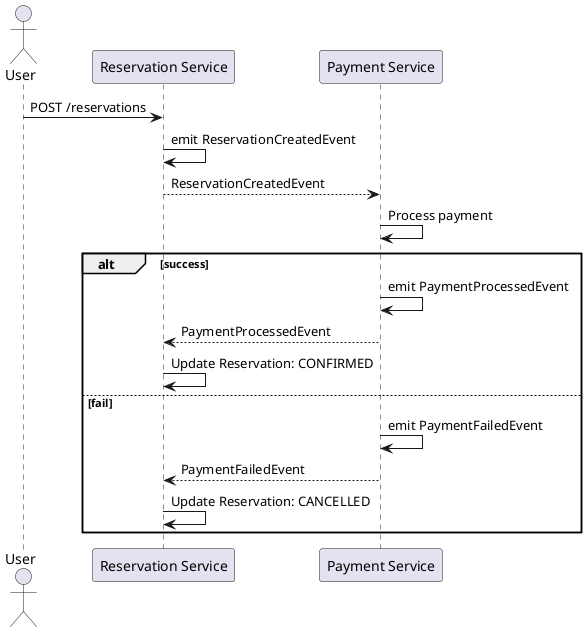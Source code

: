 @startuml reservation_event_choreography
skinparam linetype ortho

actor User
participant "Reservation Service" as RS
participant "Payment Service" as PS

User -> RS : POST /reservations
RS -> RS : emit ReservationCreatedEvent
RS --> PS : ReservationCreatedEvent

PS -> PS : Process payment
alt success
  PS -> PS : emit PaymentProcessedEvent
  PS --> RS : PaymentProcessedEvent
  RS -> RS : Update Reservation: CONFIRMED
else fail
  PS -> PS : emit PaymentFailedEvent
  PS --> RS : PaymentFailedEvent
  RS -> RS : Update Reservation: CANCELLED
end
@enduml
